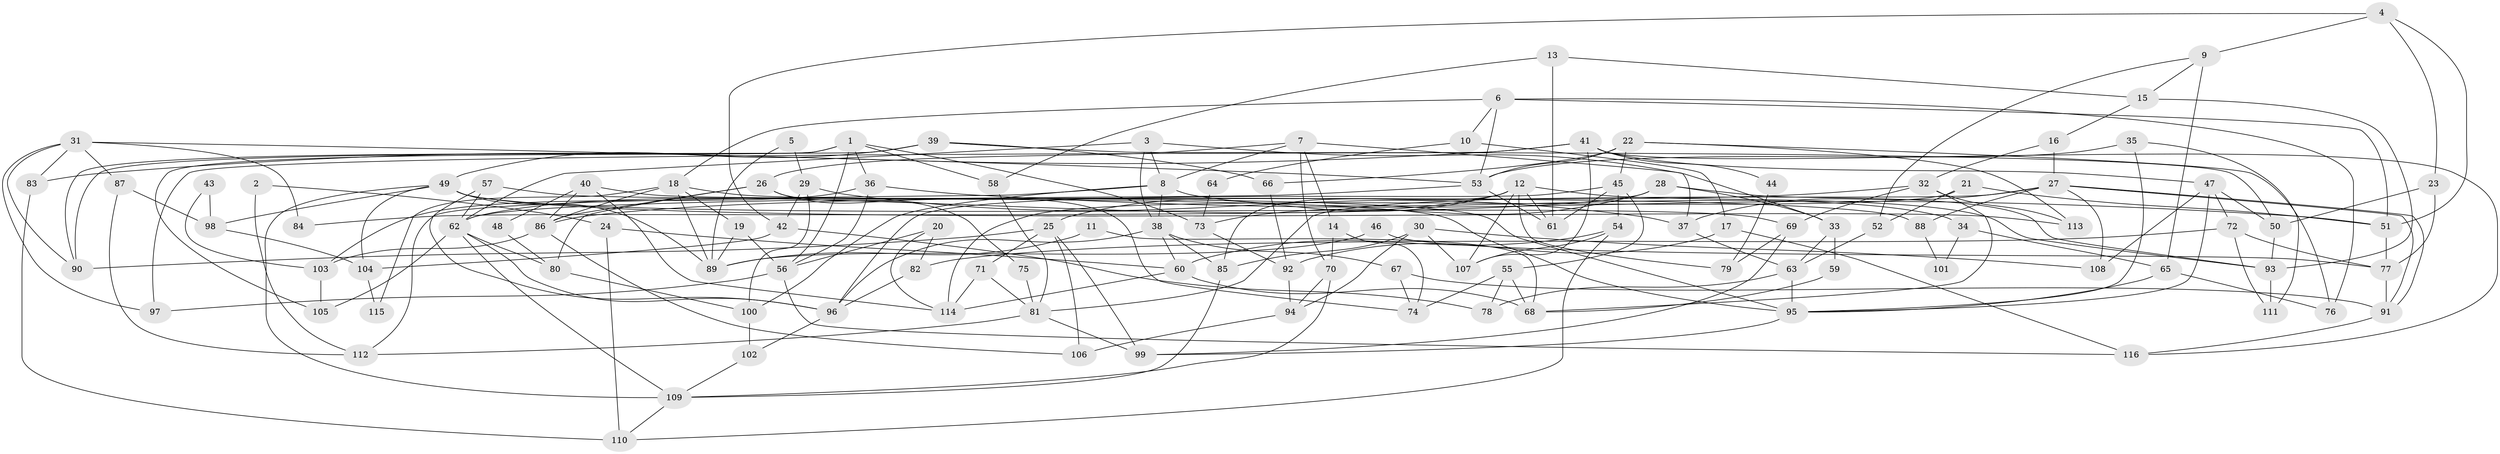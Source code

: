 // Generated by graph-tools (version 1.1) at 2025/26/03/09/25 03:26:18]
// undirected, 116 vertices, 232 edges
graph export_dot {
graph [start="1"]
  node [color=gray90,style=filled];
  1;
  2;
  3;
  4;
  5;
  6;
  7;
  8;
  9;
  10;
  11;
  12;
  13;
  14;
  15;
  16;
  17;
  18;
  19;
  20;
  21;
  22;
  23;
  24;
  25;
  26;
  27;
  28;
  29;
  30;
  31;
  32;
  33;
  34;
  35;
  36;
  37;
  38;
  39;
  40;
  41;
  42;
  43;
  44;
  45;
  46;
  47;
  48;
  49;
  50;
  51;
  52;
  53;
  54;
  55;
  56;
  57;
  58;
  59;
  60;
  61;
  62;
  63;
  64;
  65;
  66;
  67;
  68;
  69;
  70;
  71;
  72;
  73;
  74;
  75;
  76;
  77;
  78;
  79;
  80;
  81;
  82;
  83;
  84;
  85;
  86;
  87;
  88;
  89;
  90;
  91;
  92;
  93;
  94;
  95;
  96;
  97;
  98;
  99;
  100;
  101;
  102;
  103;
  104;
  105;
  106;
  107;
  108;
  109;
  110;
  111;
  112;
  113;
  114;
  115;
  116;
  1 -- 73;
  1 -- 56;
  1 -- 36;
  1 -- 58;
  1 -- 90;
  1 -- 105;
  2 -- 112;
  2 -- 24;
  3 -- 62;
  3 -- 38;
  3 -- 8;
  3 -- 33;
  4 -- 42;
  4 -- 9;
  4 -- 23;
  4 -- 51;
  5 -- 29;
  5 -- 89;
  6 -- 53;
  6 -- 51;
  6 -- 10;
  6 -- 18;
  6 -- 76;
  7 -- 70;
  7 -- 37;
  7 -- 8;
  7 -- 14;
  7 -- 26;
  8 -- 34;
  8 -- 38;
  8 -- 100;
  8 -- 112;
  9 -- 15;
  9 -- 52;
  9 -- 65;
  10 -- 17;
  10 -- 64;
  11 -- 89;
  11 -- 68;
  12 -- 61;
  12 -- 85;
  12 -- 25;
  12 -- 62;
  12 -- 79;
  12 -- 93;
  12 -- 107;
  13 -- 61;
  13 -- 58;
  13 -- 15;
  14 -- 70;
  14 -- 74;
  15 -- 93;
  15 -- 16;
  16 -- 32;
  16 -- 27;
  17 -- 92;
  17 -- 116;
  18 -- 86;
  18 -- 19;
  18 -- 88;
  18 -- 89;
  18 -- 115;
  19 -- 56;
  19 -- 89;
  20 -- 56;
  20 -- 82;
  20 -- 114;
  21 -- 51;
  21 -- 114;
  21 -- 52;
  22 -- 45;
  22 -- 113;
  22 -- 53;
  22 -- 66;
  22 -- 76;
  23 -- 50;
  23 -- 77;
  24 -- 60;
  24 -- 110;
  25 -- 90;
  25 -- 71;
  25 -- 99;
  25 -- 106;
  26 -- 74;
  26 -- 75;
  26 -- 80;
  26 -- 86;
  27 -- 91;
  27 -- 91;
  27 -- 37;
  27 -- 81;
  27 -- 88;
  27 -- 108;
  28 -- 33;
  28 -- 93;
  28 -- 73;
  28 -- 84;
  29 -- 100;
  29 -- 42;
  29 -- 37;
  30 -- 107;
  30 -- 108;
  30 -- 85;
  30 -- 94;
  31 -- 53;
  31 -- 90;
  31 -- 83;
  31 -- 84;
  31 -- 87;
  31 -- 97;
  32 -- 69;
  32 -- 86;
  32 -- 68;
  32 -- 113;
  33 -- 63;
  33 -- 59;
  34 -- 65;
  34 -- 101;
  35 -- 53;
  35 -- 95;
  35 -- 111;
  36 -- 103;
  36 -- 51;
  36 -- 56;
  37 -- 63;
  38 -- 96;
  38 -- 60;
  38 -- 67;
  38 -- 85;
  39 -- 49;
  39 -- 50;
  39 -- 66;
  39 -- 90;
  40 -- 114;
  40 -- 95;
  40 -- 48;
  40 -- 86;
  41 -- 83;
  41 -- 97;
  41 -- 44;
  41 -- 47;
  41 -- 107;
  41 -- 116;
  42 -- 104;
  42 -- 78;
  43 -- 98;
  43 -- 103;
  44 -- 79;
  45 -- 96;
  45 -- 54;
  45 -- 55;
  45 -- 61;
  46 -- 89;
  46 -- 77;
  47 -- 95;
  47 -- 50;
  47 -- 72;
  47 -- 108;
  48 -- 80;
  49 -- 109;
  49 -- 89;
  49 -- 69;
  49 -- 98;
  49 -- 104;
  49 -- 113;
  50 -- 93;
  51 -- 77;
  52 -- 63;
  53 -- 62;
  53 -- 61;
  54 -- 60;
  54 -- 107;
  54 -- 110;
  55 -- 74;
  55 -- 68;
  55 -- 78;
  56 -- 116;
  56 -- 97;
  57 -- 95;
  57 -- 62;
  57 -- 96;
  58 -- 81;
  59 -- 68;
  60 -- 68;
  60 -- 114;
  62 -- 80;
  62 -- 96;
  62 -- 105;
  62 -- 109;
  63 -- 95;
  63 -- 78;
  64 -- 73;
  65 -- 76;
  65 -- 95;
  66 -- 92;
  67 -- 91;
  67 -- 74;
  69 -- 99;
  69 -- 79;
  70 -- 109;
  70 -- 94;
  71 -- 114;
  71 -- 81;
  72 -- 77;
  72 -- 82;
  72 -- 111;
  73 -- 92;
  75 -- 81;
  77 -- 91;
  80 -- 100;
  81 -- 99;
  81 -- 112;
  82 -- 96;
  83 -- 110;
  85 -- 109;
  86 -- 103;
  86 -- 106;
  87 -- 112;
  87 -- 98;
  88 -- 101;
  91 -- 116;
  92 -- 94;
  93 -- 111;
  94 -- 106;
  95 -- 99;
  96 -- 102;
  98 -- 104;
  100 -- 102;
  102 -- 109;
  103 -- 105;
  104 -- 115;
  109 -- 110;
}
